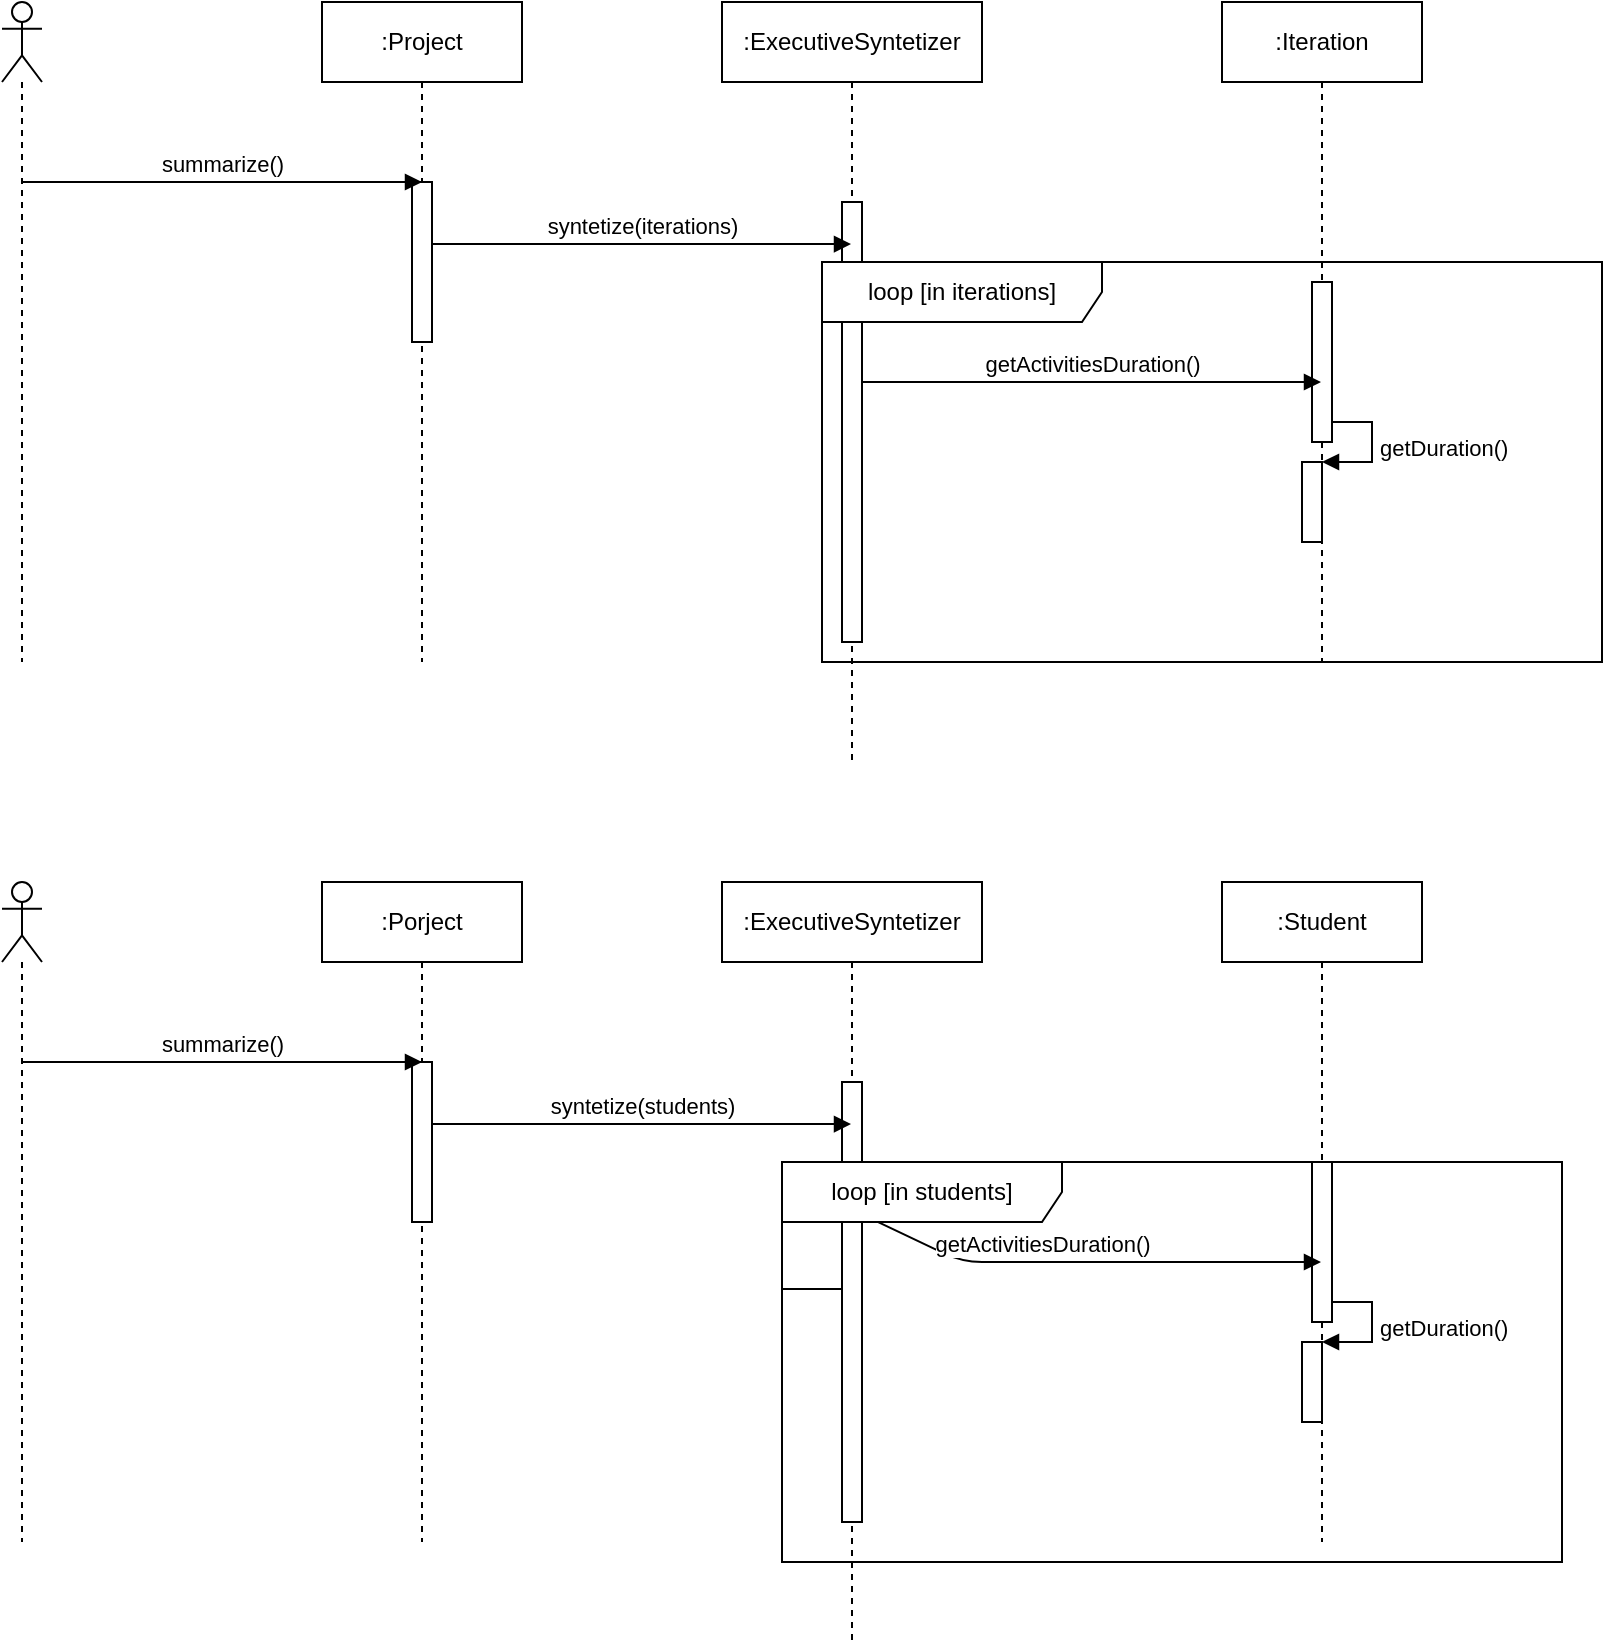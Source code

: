 <mxfile version="14.6.1" type="device"><diagram id="fbsD7gHRsBxEY-COhnNR" name="Page-1"><mxGraphModel dx="1342" dy="550" grid="1" gridSize="10" guides="1" tooltips="1" connect="1" arrows="1" fold="1" page="1" pageScale="1" pageWidth="5000" pageHeight="5000" math="0" shadow="0"><root><mxCell id="0"/><mxCell id="1" parent="0"/><mxCell id="L8ZdnU9DcF_RbA0Lbk74-1" value="" style="shape=umlLifeline;participant=umlActor;perimeter=lifelinePerimeter;whiteSpace=wrap;html=1;container=1;collapsible=0;recursiveResize=0;verticalAlign=top;spacingTop=36;outlineConnect=0;" vertex="1" parent="1"><mxGeometry x="150" y="70" width="20" height="330" as="geometry"/></mxCell><mxCell id="L8ZdnU9DcF_RbA0Lbk74-2" value=":Iteration" style="shape=umlLifeline;perimeter=lifelinePerimeter;whiteSpace=wrap;html=1;container=1;collapsible=0;recursiveResize=0;outlineConnect=0;" vertex="1" parent="1"><mxGeometry x="760" y="70" width="100" height="330" as="geometry"/></mxCell><mxCell id="L8ZdnU9DcF_RbA0Lbk74-7" value="" style="html=1;points=[];perimeter=orthogonalPerimeter;" vertex="1" parent="L8ZdnU9DcF_RbA0Lbk74-2"><mxGeometry x="40" y="230" width="10" height="40" as="geometry"/></mxCell><mxCell id="L8ZdnU9DcF_RbA0Lbk74-8" value="getDuration()" style="edgeStyle=orthogonalEdgeStyle;html=1;align=left;spacingLeft=2;endArrow=block;rounded=0;entryX=1;entryY=0;" edge="1" target="L8ZdnU9DcF_RbA0Lbk74-7" parent="L8ZdnU9DcF_RbA0Lbk74-2" source="L8ZdnU9DcF_RbA0Lbk74-9"><mxGeometry relative="1" as="geometry"><mxPoint x="45" y="210" as="sourcePoint"/><Array as="points"><mxPoint x="50" y="210"/><mxPoint x="75" y="210"/><mxPoint x="75" y="230"/></Array></mxGeometry></mxCell><mxCell id="L8ZdnU9DcF_RbA0Lbk74-9" value="" style="html=1;points=[];perimeter=orthogonalPerimeter;" vertex="1" parent="L8ZdnU9DcF_RbA0Lbk74-2"><mxGeometry x="45" y="140" width="10" height="80" as="geometry"/></mxCell><mxCell id="L8ZdnU9DcF_RbA0Lbk74-3" value=":ExecutiveSyntetizer" style="shape=umlLifeline;perimeter=lifelinePerimeter;whiteSpace=wrap;html=1;container=1;collapsible=0;recursiveResize=0;outlineConnect=0;" vertex="1" parent="1"><mxGeometry x="510" y="70" width="130" height="380" as="geometry"/></mxCell><mxCell id="L8ZdnU9DcF_RbA0Lbk74-6" value="" style="html=1;points=[];perimeter=orthogonalPerimeter;" vertex="1" parent="L8ZdnU9DcF_RbA0Lbk74-3"><mxGeometry x="60" y="100" width="10" height="220" as="geometry"/></mxCell><mxCell id="L8ZdnU9DcF_RbA0Lbk74-4" value=":Project" style="shape=umlLifeline;perimeter=lifelinePerimeter;whiteSpace=wrap;html=1;container=1;collapsible=0;recursiveResize=0;outlineConnect=0;" vertex="1" parent="1"><mxGeometry x="310" y="70" width="100" height="330" as="geometry"/></mxCell><mxCell id="L8ZdnU9DcF_RbA0Lbk74-5" value="" style="html=1;points=[];perimeter=orthogonalPerimeter;" vertex="1" parent="L8ZdnU9DcF_RbA0Lbk74-4"><mxGeometry x="45" y="90" width="10" height="80" as="geometry"/></mxCell><mxCell id="L8ZdnU9DcF_RbA0Lbk74-10" value="getActivitiesDuration()" style="html=1;verticalAlign=bottom;endArrow=block;" edge="1" parent="1" source="L8ZdnU9DcF_RbA0Lbk74-6" target="L8ZdnU9DcF_RbA0Lbk74-2"><mxGeometry width="80" relative="1" as="geometry"><mxPoint x="590" y="240" as="sourcePoint"/><mxPoint x="670" y="240" as="targetPoint"/><Array as="points"><mxPoint x="630" y="260"/></Array></mxGeometry></mxCell><mxCell id="L8ZdnU9DcF_RbA0Lbk74-11" value="loop [in iterations]" style="shape=umlFrame;whiteSpace=wrap;html=1;width=140;height=30;" vertex="1" parent="1"><mxGeometry x="560" y="200" width="390" height="200" as="geometry"/></mxCell><mxCell id="L8ZdnU9DcF_RbA0Lbk74-13" value="syntetize(iterations)" style="html=1;verticalAlign=bottom;endArrow=block;exitX=0.984;exitY=0.388;exitDx=0;exitDy=0;exitPerimeter=0;" edge="1" parent="1" source="L8ZdnU9DcF_RbA0Lbk74-5" target="L8ZdnU9DcF_RbA0Lbk74-3"><mxGeometry width="80" relative="1" as="geometry"><mxPoint x="370" y="160" as="sourcePoint"/><mxPoint x="450" y="160" as="targetPoint"/></mxGeometry></mxCell><mxCell id="L8ZdnU9DcF_RbA0Lbk74-14" value="summarize()" style="html=1;verticalAlign=bottom;endArrow=block;" edge="1" parent="1" source="L8ZdnU9DcF_RbA0Lbk74-1"><mxGeometry width="80" relative="1" as="geometry"><mxPoint x="280" y="160" as="sourcePoint"/><mxPoint x="360" y="160" as="targetPoint"/></mxGeometry></mxCell><mxCell id="L8ZdnU9DcF_RbA0Lbk74-15" value="" style="shape=umlLifeline;participant=umlActor;perimeter=lifelinePerimeter;whiteSpace=wrap;html=1;container=1;collapsible=0;recursiveResize=0;verticalAlign=top;spacingTop=36;outlineConnect=0;" vertex="1" parent="1"><mxGeometry x="150" y="510" width="20" height="330" as="geometry"/></mxCell><mxCell id="L8ZdnU9DcF_RbA0Lbk74-16" value=":Student" style="shape=umlLifeline;perimeter=lifelinePerimeter;whiteSpace=wrap;html=1;container=1;collapsible=0;recursiveResize=0;outlineConnect=0;" vertex="1" parent="1"><mxGeometry x="760" y="510" width="100" height="330" as="geometry"/></mxCell><mxCell id="L8ZdnU9DcF_RbA0Lbk74-17" value="" style="html=1;points=[];perimeter=orthogonalPerimeter;" vertex="1" parent="L8ZdnU9DcF_RbA0Lbk74-16"><mxGeometry x="40" y="230" width="10" height="40" as="geometry"/></mxCell><mxCell id="L8ZdnU9DcF_RbA0Lbk74-18" value="getDuration()" style="edgeStyle=orthogonalEdgeStyle;html=1;align=left;spacingLeft=2;endArrow=block;rounded=0;entryX=1;entryY=0;" edge="1" parent="L8ZdnU9DcF_RbA0Lbk74-16" source="L8ZdnU9DcF_RbA0Lbk74-19" target="L8ZdnU9DcF_RbA0Lbk74-17"><mxGeometry relative="1" as="geometry"><mxPoint x="45" y="210" as="sourcePoint"/><Array as="points"><mxPoint x="50" y="210"/><mxPoint x="75" y="210"/><mxPoint x="75" y="230"/></Array></mxGeometry></mxCell><mxCell id="L8ZdnU9DcF_RbA0Lbk74-19" value="" style="html=1;points=[];perimeter=orthogonalPerimeter;" vertex="1" parent="L8ZdnU9DcF_RbA0Lbk74-16"><mxGeometry x="45" y="140" width="10" height="80" as="geometry"/></mxCell><mxCell id="L8ZdnU9DcF_RbA0Lbk74-20" value=":ExecutiveSyntetizer" style="shape=umlLifeline;perimeter=lifelinePerimeter;whiteSpace=wrap;html=1;container=1;collapsible=0;recursiveResize=0;outlineConnect=0;" vertex="1" parent="1"><mxGeometry x="510" y="510" width="130" height="380" as="geometry"/></mxCell><mxCell id="L8ZdnU9DcF_RbA0Lbk74-21" value="" style="html=1;points=[];perimeter=orthogonalPerimeter;" vertex="1" parent="L8ZdnU9DcF_RbA0Lbk74-20"><mxGeometry x="60" y="100" width="10" height="220" as="geometry"/></mxCell><mxCell id="L8ZdnU9DcF_RbA0Lbk74-22" value=":Porject" style="shape=umlLifeline;perimeter=lifelinePerimeter;whiteSpace=wrap;html=1;container=1;collapsible=0;recursiveResize=0;outlineConnect=0;" vertex="1" parent="1"><mxGeometry x="310" y="510" width="100" height="330" as="geometry"/></mxCell><mxCell id="L8ZdnU9DcF_RbA0Lbk74-23" value="" style="html=1;points=[];perimeter=orthogonalPerimeter;" vertex="1" parent="L8ZdnU9DcF_RbA0Lbk74-22"><mxGeometry x="45" y="90" width="10" height="80" as="geometry"/></mxCell><mxCell id="L8ZdnU9DcF_RbA0Lbk74-24" value="getActivitiesDuration()" style="html=1;verticalAlign=bottom;endArrow=block;startArrow=none;" edge="1" parent="1" source="L8ZdnU9DcF_RbA0Lbk74-25" target="L8ZdnU9DcF_RbA0Lbk74-16"><mxGeometry width="80" relative="1" as="geometry"><mxPoint x="590" y="680" as="sourcePoint"/><mxPoint x="670" y="680" as="targetPoint"/><Array as="points"><mxPoint x="630" y="700"/></Array></mxGeometry></mxCell><mxCell id="L8ZdnU9DcF_RbA0Lbk74-26" value="syntetize(students)" style="html=1;verticalAlign=bottom;endArrow=block;exitX=0.984;exitY=0.388;exitDx=0;exitDy=0;exitPerimeter=0;" edge="1" parent="1" source="L8ZdnU9DcF_RbA0Lbk74-23" target="L8ZdnU9DcF_RbA0Lbk74-20"><mxGeometry width="80" relative="1" as="geometry"><mxPoint x="370" y="600" as="sourcePoint"/><mxPoint x="450" y="600" as="targetPoint"/></mxGeometry></mxCell><mxCell id="L8ZdnU9DcF_RbA0Lbk74-27" value="summarize()" style="html=1;verticalAlign=bottom;endArrow=block;" edge="1" parent="1" source="L8ZdnU9DcF_RbA0Lbk74-15"><mxGeometry width="80" relative="1" as="geometry"><mxPoint x="280" y="600" as="sourcePoint"/><mxPoint x="360" y="600" as="targetPoint"/></mxGeometry></mxCell><mxCell id="L8ZdnU9DcF_RbA0Lbk74-25" value="loop [in students]" style="shape=umlFrame;whiteSpace=wrap;html=1;width=140;height=30;" vertex="1" parent="1"><mxGeometry x="540" y="650" width="390" height="200" as="geometry"/></mxCell><mxCell id="L8ZdnU9DcF_RbA0Lbk74-29" value="" style="html=1;verticalAlign=bottom;endArrow=none;" edge="1" parent="1" source="L8ZdnU9DcF_RbA0Lbk74-21" target="L8ZdnU9DcF_RbA0Lbk74-25"><mxGeometry width="80" relative="1" as="geometry"><mxPoint x="580" y="700" as="sourcePoint"/><mxPoint x="809.5" y="700" as="targetPoint"/><Array as="points"/></mxGeometry></mxCell></root></mxGraphModel></diagram></mxfile>